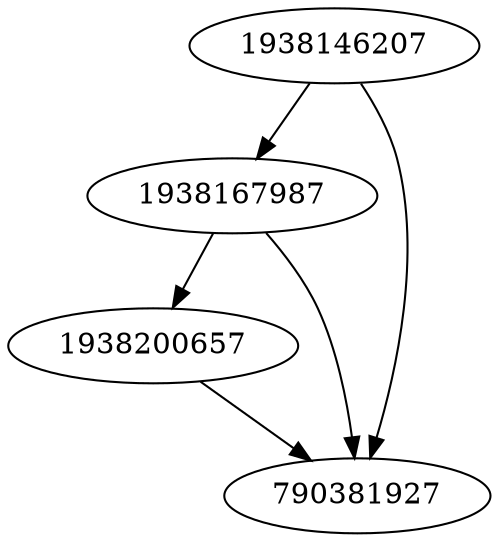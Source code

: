 strict digraph  {
1938146207;
1938200657;
1938167987;
790381927;
1938146207 -> 790381927;
1938146207 -> 1938167987;
1938200657 -> 790381927;
1938167987 -> 790381927;
1938167987 -> 1938200657;
}
